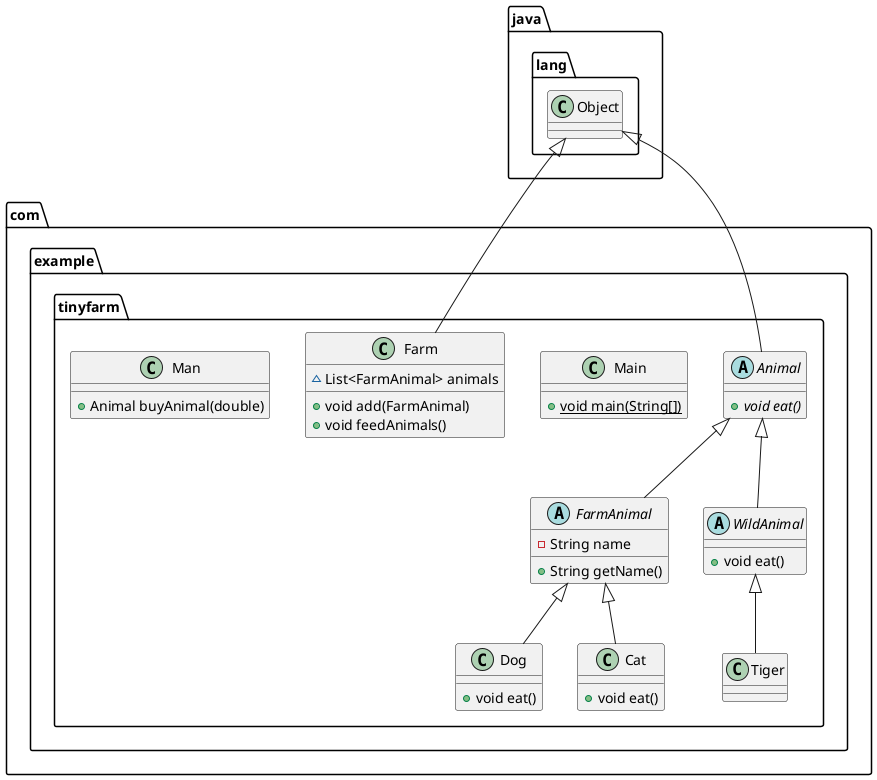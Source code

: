 @startuml
class com.example.tinyfarm.Tiger {
}
abstract class com.example.tinyfarm.FarmAnimal {
- String name
+ String getName()
}


class com.example.tinyfarm.Dog {
+ void eat()
}

class com.example.tinyfarm.Cat {
+ void eat()
}

abstract class com.example.tinyfarm.WildAnimal {
+ void eat()
}

abstract class com.example.tinyfarm.Animal {
+ {abstract}void eat()
}

class com.example.tinyfarm.Main {
+ {static} void main(String[])
}

class com.example.tinyfarm.Farm {
~ List<FarmAnimal> animals
+ void add(FarmAnimal)
+ void feedAnimals()
}


class com.example.tinyfarm.Man {
+ Animal buyAnimal(double)
}



com.example.tinyfarm.WildAnimal <|-- com.example.tinyfarm.Tiger
com.example.tinyfarm.Animal <|-- com.example.tinyfarm.FarmAnimal
com.example.tinyfarm.FarmAnimal <|-- com.example.tinyfarm.Dog
com.example.tinyfarm.FarmAnimal <|-- com.example.tinyfarm.Cat
com.example.tinyfarm.Animal <|-- com.example.tinyfarm.WildAnimal
java.lang.Object <|-- com.example.tinyfarm.Animal
java.lang.Object <|-- com.example.tinyfarm.Farm
@enduml